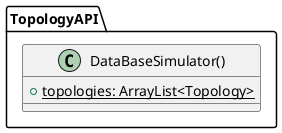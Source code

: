 @startuml DataBaseSimulator

package TopologyAPI {
    class DataBaseSimulator() {
        + {static} topologies: ArrayList<Topology>
    }
}

@enduml